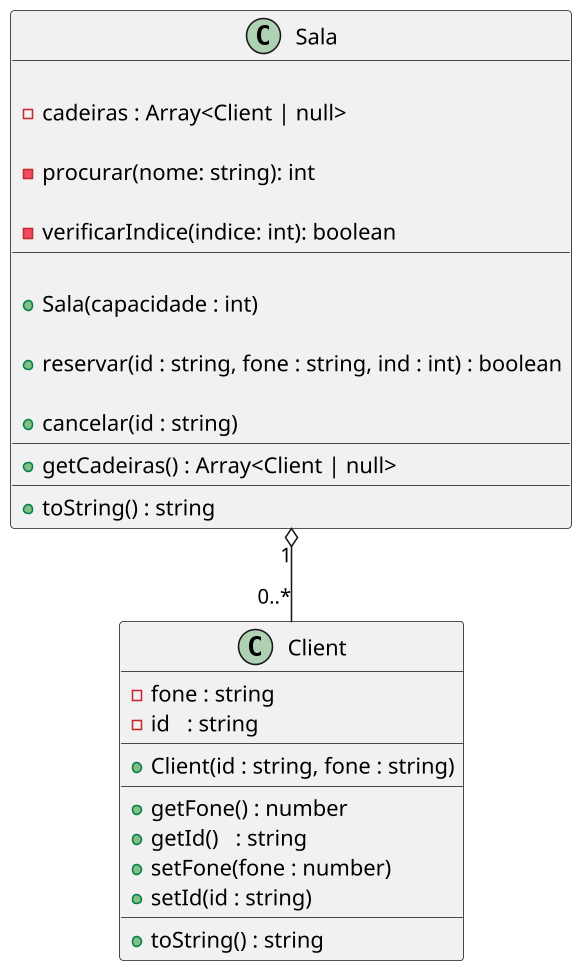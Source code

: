 '--
@startuml

skinparam defaultFontName Hasklig
skinparam dpi 150

'==
class Client {
  - fone : string
  - id   : string
  __
  + Client(id : string, fone : string)
  __
  + getFone() : number
  + getId()   : string
  + setFone(fone : number)
  + setId(id : string)
  __
  + toString() : string
}

class Sala {
  
  - cadeiras : Array<Client | null>
  
  ' procura em todas as cadeiras não nulas
  ' pelo nome do cliente e se encontrar
  ' retorna o índice ou então -1
  - procurar(nome: string): int
  
  ' verifica se o indice da cadeira é válido
  - verificarIndice(indice: int): boolean
  __
  
  ' inicia todas as cadeiras como null
  + Sala(capacidade : int)
  
  ' verifica se o índice é válido (use o método verificarIndice)
  ' verifica se a cadeira está ocupada
  ' verifica se o cliente já está na sala (use o método procurar)
  ' cria o cliente e coloca na cadeira
  + reservar(id : string, fone : string, ind : int) : boolean
  
  ' procura o cliente pelo nome (use o método procurar)
  ' remover o cliente da cadeira
  + cancelar(id : string)
  __
  + getCadeiras() : Array<Client | null>
  __
  + toString() : string
}
'--

Sala "1" o-- "0..*" Client
@enduml